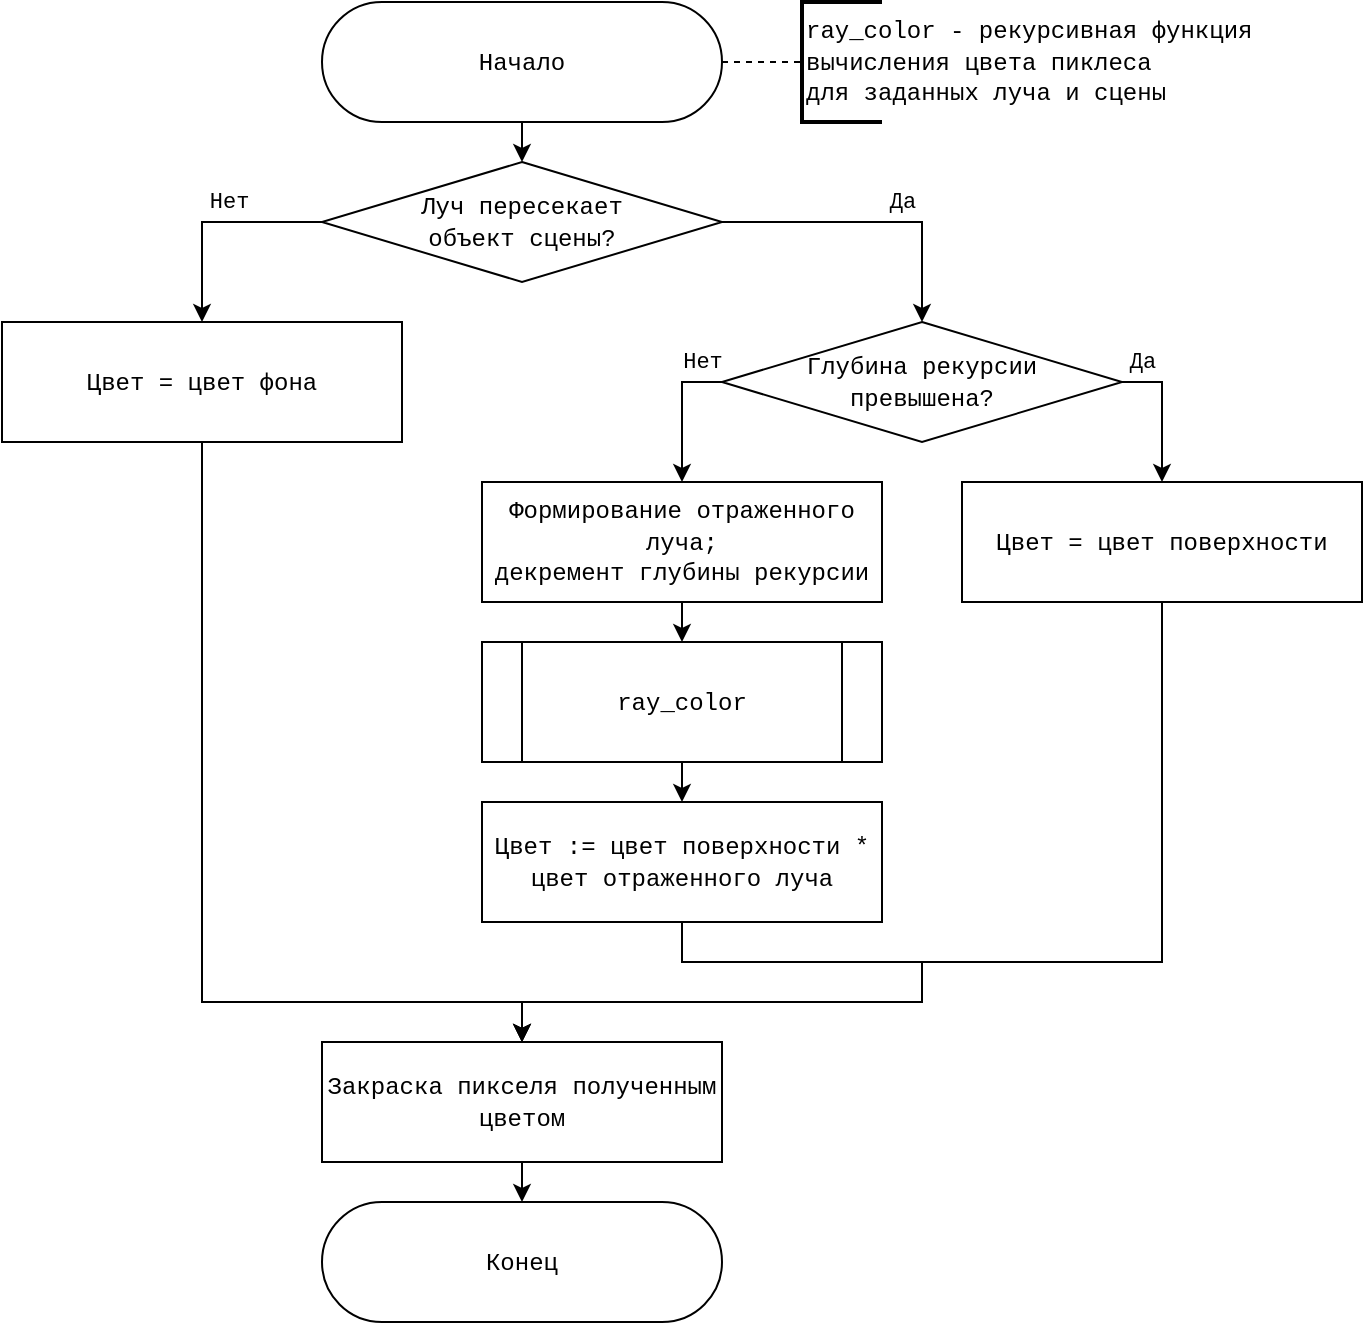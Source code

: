 <mxfile version="16.2.4" type="device" pages="2"><diagram id="7t7miOb2gvKbj35cGZpB" name="ray_tracing"><mxGraphModel dx="944" dy="525" grid="1" gridSize="10" guides="1" tooltips="1" connect="1" arrows="1" fold="1" page="1" pageScale="1" pageWidth="850" pageHeight="1100" math="0" shadow="0"><root><mxCell id="be7EpwbBvNwSbKQ2tpWg-0"/><mxCell id="be7EpwbBvNwSbKQ2tpWg-1" parent="be7EpwbBvNwSbKQ2tpWg-0"/><mxCell id="lme06g29SndEQCPfwlf5-19" style="edgeStyle=orthogonalEdgeStyle;rounded=0;orthogonalLoop=1;jettySize=auto;html=1;exitX=1;exitY=0.5;exitDx=0;exitDy=0;entryX=0;entryY=0.5;entryDx=0;entryDy=0;entryPerimeter=0;endArrow=none;endFill=0;dashed=1;" parent="be7EpwbBvNwSbKQ2tpWg-1" source="dtDPfk8HvWZBS4Xtco6p-0" target="lme06g29SndEQCPfwlf5-0" edge="1"><mxGeometry relative="1" as="geometry"/></mxCell><mxCell id="dtDPfk8HvWZBS4Xtco6p-0" value="&lt;font face=&quot;Courier New&quot;&gt;Начало&lt;/font&gt;" style="rounded=1;whiteSpace=wrap;html=1;arcSize=50;" parent="be7EpwbBvNwSbKQ2tpWg-1" vertex="1"><mxGeometry x="200" y="40" width="200" height="60" as="geometry"/></mxCell><mxCell id="lme06g29SndEQCPfwlf5-6" style="edgeStyle=orthogonalEdgeStyle;rounded=0;orthogonalLoop=1;jettySize=auto;html=1;exitX=0.5;exitY=1;exitDx=0;exitDy=0;entryX=0.5;entryY=0;entryDx=0;entryDy=0;" parent="be7EpwbBvNwSbKQ2tpWg-1" source="dtDPfk8HvWZBS4Xtco6p-0" target="ePzsqTjwPKHcZh5JLKge-0" edge="1"><mxGeometry relative="1" as="geometry"><mxPoint x="300" y="180" as="sourcePoint"/></mxGeometry></mxCell><mxCell id="lme06g29SndEQCPfwlf5-22" style="edgeStyle=orthogonalEdgeStyle;rounded=0;orthogonalLoop=1;jettySize=auto;html=1;exitX=0.5;exitY=1;exitDx=0;exitDy=0;entryX=0.5;entryY=0;entryDx=0;entryDy=0;endArrow=classic;endFill=1;" parent="be7EpwbBvNwSbKQ2tpWg-1" source="lme06g29SndEQCPfwlf5-23" target="9MgUC4F21J4NtQBESDVh-0" edge="1"><mxGeometry relative="1" as="geometry"><mxPoint x="300" y="780" as="sourcePoint"/></mxGeometry></mxCell><mxCell id="9MgUC4F21J4NtQBESDVh-0" value="&lt;font face=&quot;Courier New&quot;&gt;Конец&lt;/font&gt;" style="rounded=1;whiteSpace=wrap;html=1;arcSize=50;" parent="be7EpwbBvNwSbKQ2tpWg-1" vertex="1"><mxGeometry x="200" y="640" width="200" height="60" as="geometry"/></mxCell><mxCell id="lme06g29SndEQCPfwlf5-7" style="edgeStyle=orthogonalEdgeStyle;rounded=0;orthogonalLoop=1;jettySize=auto;html=1;exitX=1;exitY=0.5;exitDx=0;exitDy=0;entryX=0.5;entryY=0;entryDx=0;entryDy=0;" parent="be7EpwbBvNwSbKQ2tpWg-1" source="ePzsqTjwPKHcZh5JLKge-0" target="lme06g29SndEQCPfwlf5-1" edge="1"><mxGeometry relative="1" as="geometry"/></mxCell><mxCell id="lme06g29SndEQCPfwlf5-20" value="&lt;div&gt;Да&lt;/div&gt;" style="edgeLabel;html=1;align=center;verticalAlign=middle;resizable=0;points=[];fontFamily=Courier New;" parent="lme06g29SndEQCPfwlf5-7" vertex="1" connectable="0"><mxGeometry x="-0.173" relative="1" as="geometry"><mxPoint x="28" y="-10" as="offset"/></mxGeometry></mxCell><mxCell id="lme06g29SndEQCPfwlf5-8" style="edgeStyle=orthogonalEdgeStyle;rounded=0;orthogonalLoop=1;jettySize=auto;html=1;exitX=0;exitY=0.5;exitDx=0;exitDy=0;entryX=0.5;entryY=0;entryDx=0;entryDy=0;" parent="be7EpwbBvNwSbKQ2tpWg-1" source="ePzsqTjwPKHcZh5JLKge-0" target="96jOi7UmnSaVSbQD_Twb-0" edge="1"><mxGeometry relative="1" as="geometry"/></mxCell><mxCell id="XkgZbEBb75TvurEZr_D4-0" value="&amp;nbsp;Нет" style="edgeLabel;html=1;align=center;verticalAlign=middle;resizable=0;points=[];fontFamily=Courier New;" vertex="1" connectable="0" parent="lme06g29SndEQCPfwlf5-8"><mxGeometry x="0.018" y="3" relative="1" as="geometry"><mxPoint x="6" y="-13" as="offset"/></mxGeometry></mxCell><mxCell id="ePzsqTjwPKHcZh5JLKge-0" value="&lt;div&gt;&lt;font face=&quot;Courier New&quot;&gt;Луч пересекает&lt;/font&gt;&lt;/div&gt;&lt;div&gt;&lt;font face=&quot;Courier New&quot;&gt;объект сцены?&lt;/font&gt;&lt;/div&gt;" style="rhombus;whiteSpace=wrap;html=1;" parent="be7EpwbBvNwSbKQ2tpWg-1" vertex="1"><mxGeometry x="200" y="120" width="200" height="60" as="geometry"/></mxCell><mxCell id="lme06g29SndEQCPfwlf5-18" style="edgeStyle=orthogonalEdgeStyle;rounded=0;orthogonalLoop=1;jettySize=auto;html=1;exitX=0.5;exitY=1;exitDx=0;exitDy=0;entryX=0.5;entryY=0;entryDx=0;entryDy=0;" parent="be7EpwbBvNwSbKQ2tpWg-1" source="96jOi7UmnSaVSbQD_Twb-0" target="lme06g29SndEQCPfwlf5-23" edge="1"><mxGeometry relative="1" as="geometry"><mxPoint x="170" y="490" as="targetPoint"/><Array as="points"><mxPoint x="140" y="540"/><mxPoint x="300" y="540"/></Array></mxGeometry></mxCell><mxCell id="96jOi7UmnSaVSbQD_Twb-0" value="&lt;font face=&quot;Courier New&quot;&gt;Цвет = цвет фона&lt;/font&gt;" style="rounded=0;whiteSpace=wrap;html=1;" parent="be7EpwbBvNwSbKQ2tpWg-1" vertex="1"><mxGeometry x="40" y="200" width="200" height="60" as="geometry"/></mxCell><mxCell id="lme06g29SndEQCPfwlf5-13" style="edgeStyle=orthogonalEdgeStyle;rounded=0;orthogonalLoop=1;jettySize=auto;html=1;exitX=0.5;exitY=1;exitDx=0;exitDy=0;entryX=0.5;entryY=0;entryDx=0;entryDy=0;" parent="be7EpwbBvNwSbKQ2tpWg-1" source="Zt6y6WGQPjLYVBWaMDHz-0" target="lme06g29SndEQCPfwlf5-4" edge="1"><mxGeometry relative="1" as="geometry"/></mxCell><mxCell id="Zt6y6WGQPjLYVBWaMDHz-0" value="&lt;font face=&quot;Courier New&quot;&gt;ray_color&lt;/font&gt;" style="shape=process;whiteSpace=wrap;html=1;backgroundOutline=1;" parent="be7EpwbBvNwSbKQ2tpWg-1" vertex="1"><mxGeometry x="280" y="360" width="200" height="60" as="geometry"/></mxCell><mxCell id="lme06g29SndEQCPfwlf5-0" value="&lt;div&gt;&lt;font face=&quot;Courier New&quot;&gt;ray_color - рекурсивная функция&lt;/font&gt;&lt;/div&gt;&lt;div&gt;&lt;font face=&quot;Courier New&quot;&gt;вычисления цвета пиклеса&lt;/font&gt;&lt;/div&gt;&lt;div&gt;&lt;font face=&quot;Courier New&quot;&gt;для заданных луча и сцены&lt;br&gt;&lt;/font&gt;&lt;/div&gt;" style="strokeWidth=2;html=1;shape=mxgraph.flowchart.annotation_1;align=left;pointerEvents=1;" parent="be7EpwbBvNwSbKQ2tpWg-1" vertex="1"><mxGeometry x="440" y="40" width="40" height="60" as="geometry"/></mxCell><mxCell id="lme06g29SndEQCPfwlf5-10" style="edgeStyle=orthogonalEdgeStyle;rounded=0;orthogonalLoop=1;jettySize=auto;html=1;exitX=0;exitY=0.5;exitDx=0;exitDy=0;entryX=0.5;entryY=0;entryDx=0;entryDy=0;" parent="be7EpwbBvNwSbKQ2tpWg-1" source="lme06g29SndEQCPfwlf5-1" target="lme06g29SndEQCPfwlf5-2" edge="1"><mxGeometry relative="1" as="geometry"/></mxCell><mxCell id="XkgZbEBb75TvurEZr_D4-1" value="&lt;div&gt;Нет&lt;/div&gt;" style="edgeLabel;html=1;align=center;verticalAlign=middle;resizable=0;points=[];fontFamily=Courier New;" vertex="1" connectable="0" parent="lme06g29SndEQCPfwlf5-10"><mxGeometry x="-0.521" relative="1" as="geometry"><mxPoint x="7" y="-10" as="offset"/></mxGeometry></mxCell><mxCell id="lme06g29SndEQCPfwlf5-11" style="edgeStyle=orthogonalEdgeStyle;rounded=0;orthogonalLoop=1;jettySize=auto;html=1;exitX=1;exitY=0.5;exitDx=0;exitDy=0;entryX=0.5;entryY=0;entryDx=0;entryDy=0;" parent="be7EpwbBvNwSbKQ2tpWg-1" source="lme06g29SndEQCPfwlf5-1" target="lme06g29SndEQCPfwlf5-3" edge="1"><mxGeometry relative="1" as="geometry"/></mxCell><mxCell id="lme06g29SndEQCPfwlf5-25" value="&lt;div&gt;Да&lt;/div&gt;" style="edgeLabel;html=1;align=center;verticalAlign=middle;resizable=0;points=[];fontFamily=Courier New;" parent="lme06g29SndEQCPfwlf5-11" vertex="1" connectable="0"><mxGeometry x="-0.169" y="1" relative="1" as="geometry"><mxPoint x="-11" y="-19" as="offset"/></mxGeometry></mxCell><mxCell id="lme06g29SndEQCPfwlf5-1" value="&lt;div&gt;&lt;font face=&quot;Courier New&quot;&gt;Глубина рекурсии&lt;/font&gt;&lt;/div&gt;&lt;div&gt;&lt;font face=&quot;Courier New&quot;&gt;превышена?&lt;/font&gt;&lt;/div&gt;" style="rhombus;whiteSpace=wrap;html=1;" parent="be7EpwbBvNwSbKQ2tpWg-1" vertex="1"><mxGeometry x="400" y="200" width="200" height="60" as="geometry"/></mxCell><mxCell id="lme06g29SndEQCPfwlf5-12" style="edgeStyle=orthogonalEdgeStyle;rounded=0;orthogonalLoop=1;jettySize=auto;html=1;exitX=0.5;exitY=1;exitDx=0;exitDy=0;entryX=0.5;entryY=0;entryDx=0;entryDy=0;" parent="be7EpwbBvNwSbKQ2tpWg-1" source="lme06g29SndEQCPfwlf5-2" target="Zt6y6WGQPjLYVBWaMDHz-0" edge="1"><mxGeometry relative="1" as="geometry"/></mxCell><mxCell id="lme06g29SndEQCPfwlf5-2" value="&lt;div&gt;&lt;font face=&quot;Courier New&quot;&gt;Формирование отраженного луча;&lt;/font&gt;&lt;/div&gt;&lt;div&gt;&lt;font face=&quot;Courier New&quot;&gt;декремент глубины рекурсии&lt;br&gt;&lt;/font&gt;&lt;/div&gt;" style="rounded=0;whiteSpace=wrap;html=1;" parent="be7EpwbBvNwSbKQ2tpWg-1" vertex="1"><mxGeometry x="280" y="280" width="200" height="60" as="geometry"/></mxCell><mxCell id="lme06g29SndEQCPfwlf5-17" style="edgeStyle=orthogonalEdgeStyle;rounded=0;orthogonalLoop=1;jettySize=auto;html=1;exitX=0.5;exitY=1;exitDx=0;exitDy=0;entryX=0.5;entryY=0;entryDx=0;entryDy=0;" parent="be7EpwbBvNwSbKQ2tpWg-1" source="lme06g29SndEQCPfwlf5-3" target="lme06g29SndEQCPfwlf5-23" edge="1"><mxGeometry relative="1" as="geometry"><Array as="points"><mxPoint x="620" y="520"/><mxPoint x="500" y="520"/><mxPoint x="500" y="540"/><mxPoint x="300" y="540"/></Array></mxGeometry></mxCell><mxCell id="lme06g29SndEQCPfwlf5-3" value="&lt;font face=&quot;Courier New&quot;&gt;Цвет = цвет поверхности&lt;/font&gt;" style="rounded=0;whiteSpace=wrap;html=1;" parent="be7EpwbBvNwSbKQ2tpWg-1" vertex="1"><mxGeometry x="520" y="280" width="200" height="60" as="geometry"/></mxCell><mxCell id="lme06g29SndEQCPfwlf5-16" style="edgeStyle=orthogonalEdgeStyle;rounded=0;orthogonalLoop=1;jettySize=auto;html=1;exitX=0.5;exitY=1;exitDx=0;exitDy=0;entryX=0.5;entryY=0;entryDx=0;entryDy=0;" parent="be7EpwbBvNwSbKQ2tpWg-1" source="lme06g29SndEQCPfwlf5-4" target="lme06g29SndEQCPfwlf5-23" edge="1"><mxGeometry relative="1" as="geometry"><Array as="points"><mxPoint x="380" y="520"/><mxPoint x="500" y="520"/><mxPoint x="500" y="540"/><mxPoint x="300" y="540"/></Array></mxGeometry></mxCell><mxCell id="lme06g29SndEQCPfwlf5-4" value="&lt;font face=&quot;Courier New&quot;&gt;Цвет := цвет поверхности * цвет отраженного луча&lt;/font&gt;" style="rounded=0;whiteSpace=wrap;html=1;" parent="be7EpwbBvNwSbKQ2tpWg-1" vertex="1"><mxGeometry x="280" y="440" width="200" height="60" as="geometry"/></mxCell><mxCell id="lme06g29SndEQCPfwlf5-23" value="&lt;div&gt;&lt;font face=&quot;Courier New&quot;&gt;Закраска пикселя полученным цветом&lt;/font&gt;&lt;/div&gt;" style="rounded=0;whiteSpace=wrap;html=1;" parent="be7EpwbBvNwSbKQ2tpWg-1" vertex="1"><mxGeometry x="200" y="560" width="200" height="60" as="geometry"/></mxCell></root></mxGraphModel></diagram><diagram id="PAtCUgmMaQ6cqkQleTYe" name="uml"><mxGraphModel dx="1038" dy="587" grid="1" gridSize="10" guides="1" tooltips="1" connect="1" arrows="1" fold="1" page="1" pageScale="1" pageWidth="850" pageHeight="1100" math="0" shadow="0"><root><mxCell id="tFIX6Vol5kBkww8ubs-A-0"/><mxCell id="tFIX6Vol5kBkww8ubs-A-1" parent="tFIX6Vol5kBkww8ubs-A-0"/><mxCell id="tFIX6Vol5kBkww8ubs-A-2" value="texture" style="swimlane;fontStyle=1;align=center;verticalAlign=top;childLayout=stackLayout;horizontal=1;startSize=26;horizontalStack=0;resizeParent=1;resizeParentMax=0;resizeLast=0;collapsible=1;marginBottom=0;fontFamily=Courier New;" parent="tFIX6Vol5kBkww8ubs-A-1" vertex="1"><mxGeometry x="40" y="40" width="160" height="60" as="geometry"/></mxCell><mxCell id="tFIX6Vol5kBkww8ubs-A-4" value="" style="line;strokeWidth=1;fillColor=none;align=left;verticalAlign=middle;spacingTop=-1;spacingLeft=3;spacingRight=3;rotatable=0;labelPosition=right;points=[];portConstraint=eastwest;fontFamily=Courier New;" parent="tFIX6Vol5kBkww8ubs-A-2" vertex="1"><mxGeometry y="26" width="160" height="8" as="geometry"/></mxCell><mxCell id="tFIX6Vol5kBkww8ubs-A-5" value="+value(u, v): color" style="text;strokeColor=none;fillColor=none;align=left;verticalAlign=top;spacingLeft=4;spacingRight=4;overflow=hidden;rotatable=0;points=[[0,0.5],[1,0.5]];portConstraint=eastwest;fontFamily=Courier New;" parent="tFIX6Vol5kBkww8ubs-A-2" vertex="1"><mxGeometry y="34" width="160" height="26" as="geometry"/></mxCell><mxCell id="tFIX6Vol5kBkww8ubs-A-50" style="edgeStyle=orthogonalEdgeStyle;curved=1;rounded=0;orthogonalLoop=1;jettySize=auto;html=1;exitX=0;exitY=0.5;exitDx=0;exitDy=0;fontFamily=Courier New;endArrow=block;endFill=0;" parent="tFIX6Vol5kBkww8ubs-A-1" source="tFIX6Vol5kBkww8ubs-A-6" edge="1"><mxGeometry relative="1" as="geometry"><mxPoint x="200" y="70" as="targetPoint"/></mxGeometry></mxCell><mxCell id="tFIX6Vol5kBkww8ubs-A-6" value="solid_color" style="swimlane;fontStyle=1;align=center;verticalAlign=top;childLayout=stackLayout;horizontal=1;startSize=26;horizontalStack=0;resizeParent=1;resizeParentMax=0;resizeLast=0;collapsible=1;marginBottom=0;fontFamily=Courier New;" parent="tFIX6Vol5kBkww8ubs-A-1" vertex="1"><mxGeometry x="280" y="40" width="160" height="34" as="geometry"/></mxCell><mxCell id="tFIX6Vol5kBkww8ubs-A-7" value="" style="line;strokeWidth=1;fillColor=none;align=left;verticalAlign=middle;spacingTop=-1;spacingLeft=3;spacingRight=3;rotatable=0;labelPosition=right;points=[];portConstraint=eastwest;fontFamily=Courier New;" parent="tFIX6Vol5kBkww8ubs-A-6" vertex="1"><mxGeometry y="26" width="160" height="8" as="geometry"/></mxCell><mxCell id="tFIX6Vol5kBkww8ubs-A-49" style="edgeStyle=orthogonalEdgeStyle;rounded=0;orthogonalLoop=1;jettySize=auto;html=1;exitX=0;exitY=0.5;exitDx=0;exitDy=0;entryX=1;entryY=0.5;entryDx=0;entryDy=0;fontFamily=Courier New;endArrow=block;endFill=0;curved=1;" parent="tFIX6Vol5kBkww8ubs-A-1" source="tFIX6Vol5kBkww8ubs-A-9" target="tFIX6Vol5kBkww8ubs-A-2" edge="1"><mxGeometry relative="1" as="geometry"/></mxCell><mxCell id="tFIX6Vol5kBkww8ubs-A-9" value="checker_texture" style="swimlane;fontStyle=1;align=center;verticalAlign=top;childLayout=stackLayout;horizontal=1;startSize=26;horizontalStack=0;resizeParent=1;resizeParentMax=0;resizeLast=0;collapsible=1;marginBottom=0;fontFamily=Courier New;" parent="tFIX6Vol5kBkww8ubs-A-1" vertex="1"><mxGeometry x="280" y="100" width="160" height="34" as="geometry"/></mxCell><mxCell id="tFIX6Vol5kBkww8ubs-A-10" value="" style="line;strokeWidth=1;fillColor=none;align=left;verticalAlign=middle;spacingTop=-1;spacingLeft=3;spacingRight=3;rotatable=0;labelPosition=right;points=[];portConstraint=eastwest;fontFamily=Courier New;" parent="tFIX6Vol5kBkww8ubs-A-9" vertex="1"><mxGeometry y="26" width="160" height="8" as="geometry"/></mxCell><mxCell id="tFIX6Vol5kBkww8ubs-A-65" style="rounded=0;orthogonalLoop=1;jettySize=auto;html=1;exitX=0.5;exitY=0;exitDx=0;exitDy=0;fontFamily=Courier New;endArrow=classic;endFill=1;" parent="tFIX6Vol5kBkww8ubs-A-1" source="tFIX6Vol5kBkww8ubs-A-11" target="tFIX6Vol5kBkww8ubs-A-5" edge="1"><mxGeometry relative="1" as="geometry"><mxPoint x="119.789" y="130" as="targetPoint"/></mxGeometry></mxCell><mxCell id="tFIX6Vol5kBkww8ubs-A-11" value="material" style="swimlane;fontStyle=1;align=center;verticalAlign=top;childLayout=stackLayout;horizontal=1;startSize=26;horizontalStack=0;resizeParent=1;resizeParentMax=0;resizeLast=0;collapsible=1;marginBottom=0;fontFamily=Courier New;" parent="tFIX6Vol5kBkww8ubs-A-1" vertex="1"><mxGeometry x="40" y="160" width="160" height="100" as="geometry"/></mxCell><mxCell id="tFIX6Vol5kBkww8ubs-A-13" value="" style="line;strokeWidth=1;fillColor=none;align=left;verticalAlign=middle;spacingTop=-1;spacingLeft=3;spacingRight=3;rotatable=0;labelPosition=right;points=[];portConstraint=eastwest;fontFamily=Courier New;" parent="tFIX6Vol5kBkww8ubs-A-11" vertex="1"><mxGeometry y="26" width="160" height="8" as="geometry"/></mxCell><mxCell id="tFIX6Vol5kBkww8ubs-A-14" value="+ emited(u, v): color" style="text;strokeColor=none;fillColor=none;align=left;verticalAlign=top;spacingLeft=4;spacingRight=4;overflow=hidden;rotatable=0;points=[[0,0.5],[1,0.5]];portConstraint=eastwest;fontFamily=Courier New;" parent="tFIX6Vol5kBkww8ubs-A-11" vertex="1"><mxGeometry y="34" width="160" height="26" as="geometry"/></mxCell><mxCell id="tFIX6Vol5kBkww8ubs-A-15" value="+ scatter(ray,&#10;scatter_ray): bool" style="text;strokeColor=none;fillColor=none;align=left;verticalAlign=top;spacingLeft=4;spacingRight=4;overflow=hidden;rotatable=0;points=[[0,0.5],[1,0.5]];portConstraint=eastwest;fontFamily=Courier New;" parent="tFIX6Vol5kBkww8ubs-A-11" vertex="1"><mxGeometry y="60" width="160" height="40" as="geometry"/></mxCell><mxCell id="tFIX6Vol5kBkww8ubs-A-53" style="edgeStyle=orthogonalEdgeStyle;curved=1;rounded=0;orthogonalLoop=1;jettySize=auto;html=1;exitX=0;exitY=0.5;exitDx=0;exitDy=0;entryX=1;entryY=0.25;entryDx=0;entryDy=0;fontFamily=Courier New;endArrow=block;endFill=0;" parent="tFIX6Vol5kBkww8ubs-A-1" source="tFIX6Vol5kBkww8ubs-A-16" target="tFIX6Vol5kBkww8ubs-A-11" edge="1"><mxGeometry relative="1" as="geometry"/></mxCell><mxCell id="tFIX6Vol5kBkww8ubs-A-16" value="lambertian" style="swimlane;fontStyle=1;align=center;verticalAlign=top;childLayout=stackLayout;horizontal=1;startSize=26;horizontalStack=0;resizeParent=1;resizeParentMax=0;resizeLast=0;collapsible=1;marginBottom=0;fontFamily=Courier New;" parent="tFIX6Vol5kBkww8ubs-A-1" vertex="1"><mxGeometry x="280" y="160" width="160" height="34" as="geometry"/></mxCell><mxCell id="tFIX6Vol5kBkww8ubs-A-18" value="" style="line;strokeWidth=1;fillColor=none;align=left;verticalAlign=middle;spacingTop=-1;spacingLeft=3;spacingRight=3;rotatable=0;labelPosition=right;points=[];portConstraint=eastwest;fontFamily=Courier New;" parent="tFIX6Vol5kBkww8ubs-A-16" vertex="1"><mxGeometry y="26" width="160" height="8" as="geometry"/></mxCell><mxCell id="tFIX6Vol5kBkww8ubs-A-54" style="edgeStyle=orthogonalEdgeStyle;curved=1;rounded=0;orthogonalLoop=1;jettySize=auto;html=1;entryX=1;entryY=0.25;entryDx=0;entryDy=0;fontFamily=Courier New;endArrow=block;endFill=0;" parent="tFIX6Vol5kBkww8ubs-A-1" source="tFIX6Vol5kBkww8ubs-A-20" target="tFIX6Vol5kBkww8ubs-A-11" edge="1"><mxGeometry relative="1" as="geometry"/></mxCell><mxCell id="tFIX6Vol5kBkww8ubs-A-20" value="metal" style="swimlane;fontStyle=1;align=center;verticalAlign=top;childLayout=stackLayout;horizontal=1;startSize=26;horizontalStack=0;resizeParent=1;resizeParentMax=0;resizeLast=0;collapsible=1;marginBottom=0;fontFamily=Courier New;" parent="tFIX6Vol5kBkww8ubs-A-1" vertex="1"><mxGeometry x="280" y="220" width="160" height="34" as="geometry"/></mxCell><mxCell id="tFIX6Vol5kBkww8ubs-A-21" value="" style="line;strokeWidth=1;fillColor=none;align=left;verticalAlign=middle;spacingTop=-1;spacingLeft=3;spacingRight=3;rotatable=0;labelPosition=right;points=[];portConstraint=eastwest;fontFamily=Courier New;" parent="tFIX6Vol5kBkww8ubs-A-20" vertex="1"><mxGeometry y="26" width="160" height="8" as="geometry"/></mxCell><mxCell id="tFIX6Vol5kBkww8ubs-A-55" style="edgeStyle=orthogonalEdgeStyle;curved=1;rounded=0;orthogonalLoop=1;jettySize=auto;html=1;exitX=0;exitY=0.5;exitDx=0;exitDy=0;fontFamily=Courier New;endArrow=block;endFill=0;entryX=1;entryY=0.25;entryDx=0;entryDy=0;" parent="tFIX6Vol5kBkww8ubs-A-1" source="tFIX6Vol5kBkww8ubs-A-22" target="tFIX6Vol5kBkww8ubs-A-11" edge="1"><mxGeometry relative="1" as="geometry"><mxPoint x="330" y="420" as="targetPoint"/></mxGeometry></mxCell><mxCell id="tFIX6Vol5kBkww8ubs-A-22" value="dieletric" style="swimlane;fontStyle=1;align=center;verticalAlign=top;childLayout=stackLayout;horizontal=1;startSize=26;horizontalStack=0;resizeParent=1;resizeParentMax=0;resizeLast=0;collapsible=1;marginBottom=0;fontFamily=Courier New;" parent="tFIX6Vol5kBkww8ubs-A-1" vertex="1"><mxGeometry x="280" y="280" width="160" height="34" as="geometry"/></mxCell><mxCell id="tFIX6Vol5kBkww8ubs-A-23" value="" style="line;strokeWidth=1;fillColor=none;align=left;verticalAlign=middle;spacingTop=-1;spacingLeft=3;spacingRight=3;rotatable=0;labelPosition=right;points=[];portConstraint=eastwest;fontFamily=Courier New;" parent="tFIX6Vol5kBkww8ubs-A-22" vertex="1"><mxGeometry y="26" width="160" height="8" as="geometry"/></mxCell><mxCell id="tFIX6Vol5kBkww8ubs-A-56" style="edgeStyle=orthogonalEdgeStyle;curved=1;rounded=0;orthogonalLoop=1;jettySize=auto;html=1;exitX=0;exitY=0.5;exitDx=0;exitDy=0;fontFamily=Courier New;endArrow=block;endFill=0;entryX=1;entryY=0.25;entryDx=0;entryDy=0;" parent="tFIX6Vol5kBkww8ubs-A-1" source="tFIX6Vol5kBkww8ubs-A-24" target="tFIX6Vol5kBkww8ubs-A-11" edge="1"><mxGeometry relative="1" as="geometry"><mxPoint x="320" y="420" as="targetPoint"/></mxGeometry></mxCell><mxCell id="tFIX6Vol5kBkww8ubs-A-24" value="diffuse_light" style="swimlane;fontStyle=1;align=center;verticalAlign=top;childLayout=stackLayout;horizontal=1;startSize=26;horizontalStack=0;resizeParent=1;resizeParentMax=0;resizeLast=0;collapsible=1;marginBottom=0;fontFamily=Courier New;" parent="tFIX6Vol5kBkww8ubs-A-1" vertex="1"><mxGeometry x="280" y="340" width="160" height="34" as="geometry"/></mxCell><mxCell id="tFIX6Vol5kBkww8ubs-A-25" value="" style="line;strokeWidth=1;fillColor=none;align=left;verticalAlign=middle;spacingTop=-1;spacingLeft=3;spacingRight=3;rotatable=0;labelPosition=right;points=[];portConstraint=eastwest;fontFamily=Courier New;" parent="tFIX6Vol5kBkww8ubs-A-24" vertex="1"><mxGeometry y="26" width="160" height="8" as="geometry"/></mxCell><mxCell id="tFIX6Vol5kBkww8ubs-A-28" value="hittable" style="swimlane;fontStyle=1;align=center;verticalAlign=top;childLayout=stackLayout;horizontal=1;startSize=26;horizontalStack=0;resizeParent=1;resizeParentMax=0;resizeLast=0;collapsible=1;marginBottom=0;fontFamily=Courier New;" parent="tFIX6Vol5kBkww8ubs-A-1" vertex="1"><mxGeometry x="160" y="480" width="160" height="60" as="geometry"/></mxCell><mxCell id="tFIX6Vol5kBkww8ubs-A-30" value="" style="line;strokeWidth=1;fillColor=none;align=left;verticalAlign=middle;spacingTop=-1;spacingLeft=3;spacingRight=3;rotatable=0;labelPosition=right;points=[];portConstraint=eastwest;fontFamily=Courier New;" parent="tFIX6Vol5kBkww8ubs-A-28" vertex="1"><mxGeometry y="26" width="160" height="8" as="geometry"/></mxCell><mxCell id="tFIX6Vol5kBkww8ubs-A-31" value="+ hit(ray):hit_record" style="text;strokeColor=none;fillColor=none;align=left;verticalAlign=top;spacingLeft=4;spacingRight=4;overflow=hidden;rotatable=0;points=[[0,0.5],[1,0.5]];portConstraint=eastwest;fontFamily=Courier New;" parent="tFIX6Vol5kBkww8ubs-A-28" vertex="1"><mxGeometry y="34" width="160" height="26" as="geometry"/></mxCell><mxCell id="tFIX6Vol5kBkww8ubs-A-57" style="edgeStyle=orthogonalEdgeStyle;curved=1;rounded=0;orthogonalLoop=1;jettySize=auto;html=1;entryX=0.5;entryY=0;entryDx=0;entryDy=0;fontFamily=Courier New;endArrow=block;endFill=0;" parent="tFIX6Vol5kBkww8ubs-A-1" source="tFIX6Vol5kBkww8ubs-A-32" target="tFIX6Vol5kBkww8ubs-A-28" edge="1"><mxGeometry relative="1" as="geometry"/></mxCell><mxCell id="tFIX6Vol5kBkww8ubs-A-66" style="edgeStyle=none;rounded=0;orthogonalLoop=1;jettySize=auto;html=1;fontFamily=Courier New;endArrow=classic;endFill=1;" parent="tFIX6Vol5kBkww8ubs-A-1" source="tFIX6Vol5kBkww8ubs-A-32" target="tFIX6Vol5kBkww8ubs-A-15" edge="1"><mxGeometry relative="1" as="geometry"/></mxCell><mxCell id="tFIX6Vol5kBkww8ubs-A-32" value="sphere" style="swimlane;fontStyle=1;align=center;verticalAlign=top;childLayout=stackLayout;horizontal=1;startSize=26;horizontalStack=0;resizeParent=1;resizeParentMax=0;resizeLast=0;collapsible=1;marginBottom=0;fontFamily=Courier New;" parent="tFIX6Vol5kBkww8ubs-A-1" vertex="1"><mxGeometry x="40" y="400" width="160" height="34" as="geometry"/></mxCell><mxCell id="tFIX6Vol5kBkww8ubs-A-34" value="" style="line;strokeWidth=1;fillColor=none;align=left;verticalAlign=middle;spacingTop=-1;spacingLeft=3;spacingRight=3;rotatable=0;labelPosition=right;points=[];portConstraint=eastwest;fontFamily=Courier New;" parent="tFIX6Vol5kBkww8ubs-A-32" vertex="1"><mxGeometry y="26" width="160" height="8" as="geometry"/></mxCell><mxCell id="tFIX6Vol5kBkww8ubs-A-59" style="edgeStyle=orthogonalEdgeStyle;curved=1;rounded=0;orthogonalLoop=1;jettySize=auto;html=1;exitX=0.5;exitY=1;exitDx=0;exitDy=0;entryX=0.5;entryY=0;entryDx=0;entryDy=0;fontFamily=Courier New;endArrow=block;endFill=0;" parent="tFIX6Vol5kBkww8ubs-A-1" source="tFIX6Vol5kBkww8ubs-A-36" target="tFIX6Vol5kBkww8ubs-A-28" edge="1"><mxGeometry relative="1" as="geometry"/></mxCell><mxCell id="tFIX6Vol5kBkww8ubs-A-36" value="hittable_list" style="swimlane;fontStyle=1;align=center;verticalAlign=top;childLayout=stackLayout;horizontal=1;startSize=26;horizontalStack=0;resizeParent=1;resizeParentMax=0;resizeLast=0;collapsible=1;marginBottom=0;fontFamily=Courier New;" parent="tFIX6Vol5kBkww8ubs-A-1" vertex="1"><mxGeometry x="280" y="400" width="160" height="34" as="geometry"/></mxCell><mxCell id="tFIX6Vol5kBkww8ubs-A-37" value="" style="line;strokeWidth=1;fillColor=none;align=left;verticalAlign=middle;spacingTop=-1;spacingLeft=3;spacingRight=3;rotatable=0;labelPosition=right;points=[];portConstraint=eastwest;fontFamily=Courier New;" parent="tFIX6Vol5kBkww8ubs-A-36" vertex="1"><mxGeometry y="26" width="160" height="8" as="geometry"/></mxCell><mxCell id="tFIX6Vol5kBkww8ubs-A-60" style="edgeStyle=orthogonalEdgeStyle;curved=1;rounded=0;orthogonalLoop=1;jettySize=auto;html=1;exitX=0.5;exitY=0;exitDx=0;exitDy=0;entryX=0.5;entryY=1;entryDx=0;entryDy=0;fontFamily=Courier New;endArrow=classic;endFill=1;" parent="tFIX6Vol5kBkww8ubs-A-1" source="tFIX6Vol5kBkww8ubs-A-38" target="tFIX6Vol5kBkww8ubs-A-28" edge="1"><mxGeometry relative="1" as="geometry"/></mxCell><mxCell id="tFIX6Vol5kBkww8ubs-A-61" style="edgeStyle=orthogonalEdgeStyle;curved=1;rounded=0;orthogonalLoop=1;jettySize=auto;html=1;exitX=1;exitY=0.5;exitDx=0;exitDy=0;entryX=0.5;entryY=0;entryDx=0;entryDy=0;fontFamily=Courier New;endArrow=classic;endFill=1;" parent="tFIX6Vol5kBkww8ubs-A-1" source="tFIX6Vol5kBkww8ubs-A-38" target="tFIX6Vol5kBkww8ubs-A-46" edge="1"><mxGeometry relative="1" as="geometry"/></mxCell><mxCell id="tFIX6Vol5kBkww8ubs-A-62" style="edgeStyle=orthogonalEdgeStyle;curved=1;rounded=0;orthogonalLoop=1;jettySize=auto;html=1;exitX=0;exitY=0.5;exitDx=0;exitDy=0;entryX=0.5;entryY=0;entryDx=0;entryDy=0;fontFamily=Courier New;endArrow=classic;endFill=1;" parent="tFIX6Vol5kBkww8ubs-A-1" source="tFIX6Vol5kBkww8ubs-A-38" target="tFIX6Vol5kBkww8ubs-A-42" edge="1"><mxGeometry relative="1" as="geometry"/></mxCell><mxCell id="tFIX6Vol5kBkww8ubs-A-38" value="draw_manager" style="swimlane;fontStyle=1;align=center;verticalAlign=top;childLayout=stackLayout;horizontal=1;startSize=26;horizontalStack=0;resizeParent=1;resizeParentMax=0;resizeLast=0;collapsible=1;marginBottom=0;fontFamily=Courier New;" parent="tFIX6Vol5kBkww8ubs-A-1" vertex="1"><mxGeometry x="160" y="560" width="160" height="60" as="geometry"/></mxCell><mxCell id="tFIX6Vol5kBkww8ubs-A-40" value="" style="line;strokeWidth=1;fillColor=none;align=left;verticalAlign=middle;spacingTop=-1;spacingLeft=3;spacingRight=3;rotatable=0;labelPosition=right;points=[];portConstraint=eastwest;fontFamily=Courier New;" parent="tFIX6Vol5kBkww8ubs-A-38" vertex="1"><mxGeometry y="26" width="160" height="8" as="geometry"/></mxCell><mxCell id="tFIX6Vol5kBkww8ubs-A-41" value="+ draw(scene): image" style="text;strokeColor=none;fillColor=none;align=left;verticalAlign=top;spacingLeft=4;spacingRight=4;overflow=hidden;rotatable=0;points=[[0,0.5],[1,0.5]];portConstraint=eastwest;fontFamily=Courier New;" parent="tFIX6Vol5kBkww8ubs-A-38" vertex="1"><mxGeometry y="34" width="160" height="26" as="geometry"/></mxCell><mxCell id="tFIX6Vol5kBkww8ubs-A-42" value="image" style="swimlane;fontStyle=1;align=center;verticalAlign=top;childLayout=stackLayout;horizontal=1;startSize=26;horizontalStack=0;resizeParent=1;resizeParentMax=0;resizeLast=0;collapsible=1;marginBottom=0;fontFamily=Courier New;" parent="tFIX6Vol5kBkww8ubs-A-1" vertex="1"><mxGeometry x="40" y="640" width="160" height="86" as="geometry"/></mxCell><mxCell id="tFIX6Vol5kBkww8ubs-A-43" value="" style="line;strokeWidth=1;fillColor=none;align=left;verticalAlign=middle;spacingTop=-1;spacingLeft=3;spacingRight=3;rotatable=0;labelPosition=right;points=[];portConstraint=eastwest;fontFamily=Courier New;" parent="tFIX6Vol5kBkww8ubs-A-42" vertex="1"><mxGeometry y="26" width="160" height="8" as="geometry"/></mxCell><mxCell id="tFIX6Vol5kBkww8ubs-A-44" value="+set_color(x,y,color)" style="text;strokeColor=none;fillColor=none;align=left;verticalAlign=top;spacingLeft=4;spacingRight=4;overflow=hidden;rotatable=0;points=[[0,0.5],[1,0.5]];portConstraint=eastwest;fontFamily=Courier New;" parent="tFIX6Vol5kBkww8ubs-A-42" vertex="1"><mxGeometry y="34" width="160" height="26" as="geometry"/></mxCell><mxCell id="tFIX6Vol5kBkww8ubs-A-45" value="+get_color(x,y):color" style="text;strokeColor=none;fillColor=none;align=left;verticalAlign=top;spacingLeft=4;spacingRight=4;overflow=hidden;rotatable=0;points=[[0,0.5],[1,0.5]];portConstraint=eastwest;fontFamily=Courier New;" parent="tFIX6Vol5kBkww8ubs-A-42" vertex="1"><mxGeometry y="60" width="160" height="26" as="geometry"/></mxCell><mxCell id="tFIX6Vol5kBkww8ubs-A-46" value="camera" style="swimlane;fontStyle=1;align=center;verticalAlign=top;childLayout=stackLayout;horizontal=1;startSize=26;horizontalStack=0;resizeParent=1;resizeParentMax=0;resizeLast=0;collapsible=1;marginBottom=0;fontFamily=Courier New;" parent="tFIX6Vol5kBkww8ubs-A-1" vertex="1"><mxGeometry x="280" y="640" width="160" height="60" as="geometry"/></mxCell><mxCell id="tFIX6Vol5kBkww8ubs-A-47" value="" style="line;strokeWidth=1;fillColor=none;align=left;verticalAlign=middle;spacingTop=-1;spacingLeft=3;spacingRight=3;rotatable=0;labelPosition=right;points=[];portConstraint=eastwest;fontFamily=Courier New;" parent="tFIX6Vol5kBkww8ubs-A-46" vertex="1"><mxGeometry y="26" width="160" height="8" as="geometry"/></mxCell><mxCell id="tFIX6Vol5kBkww8ubs-A-48" value="+ get_ray(): ray" style="text;strokeColor=none;fillColor=none;align=left;verticalAlign=top;spacingLeft=4;spacingRight=4;overflow=hidden;rotatable=0;points=[[0,0.5],[1,0.5]];portConstraint=eastwest;fontFamily=Courier New;" parent="tFIX6Vol5kBkww8ubs-A-46" vertex="1"><mxGeometry y="34" width="160" height="26" as="geometry"/></mxCell></root></mxGraphModel></diagram></mxfile>